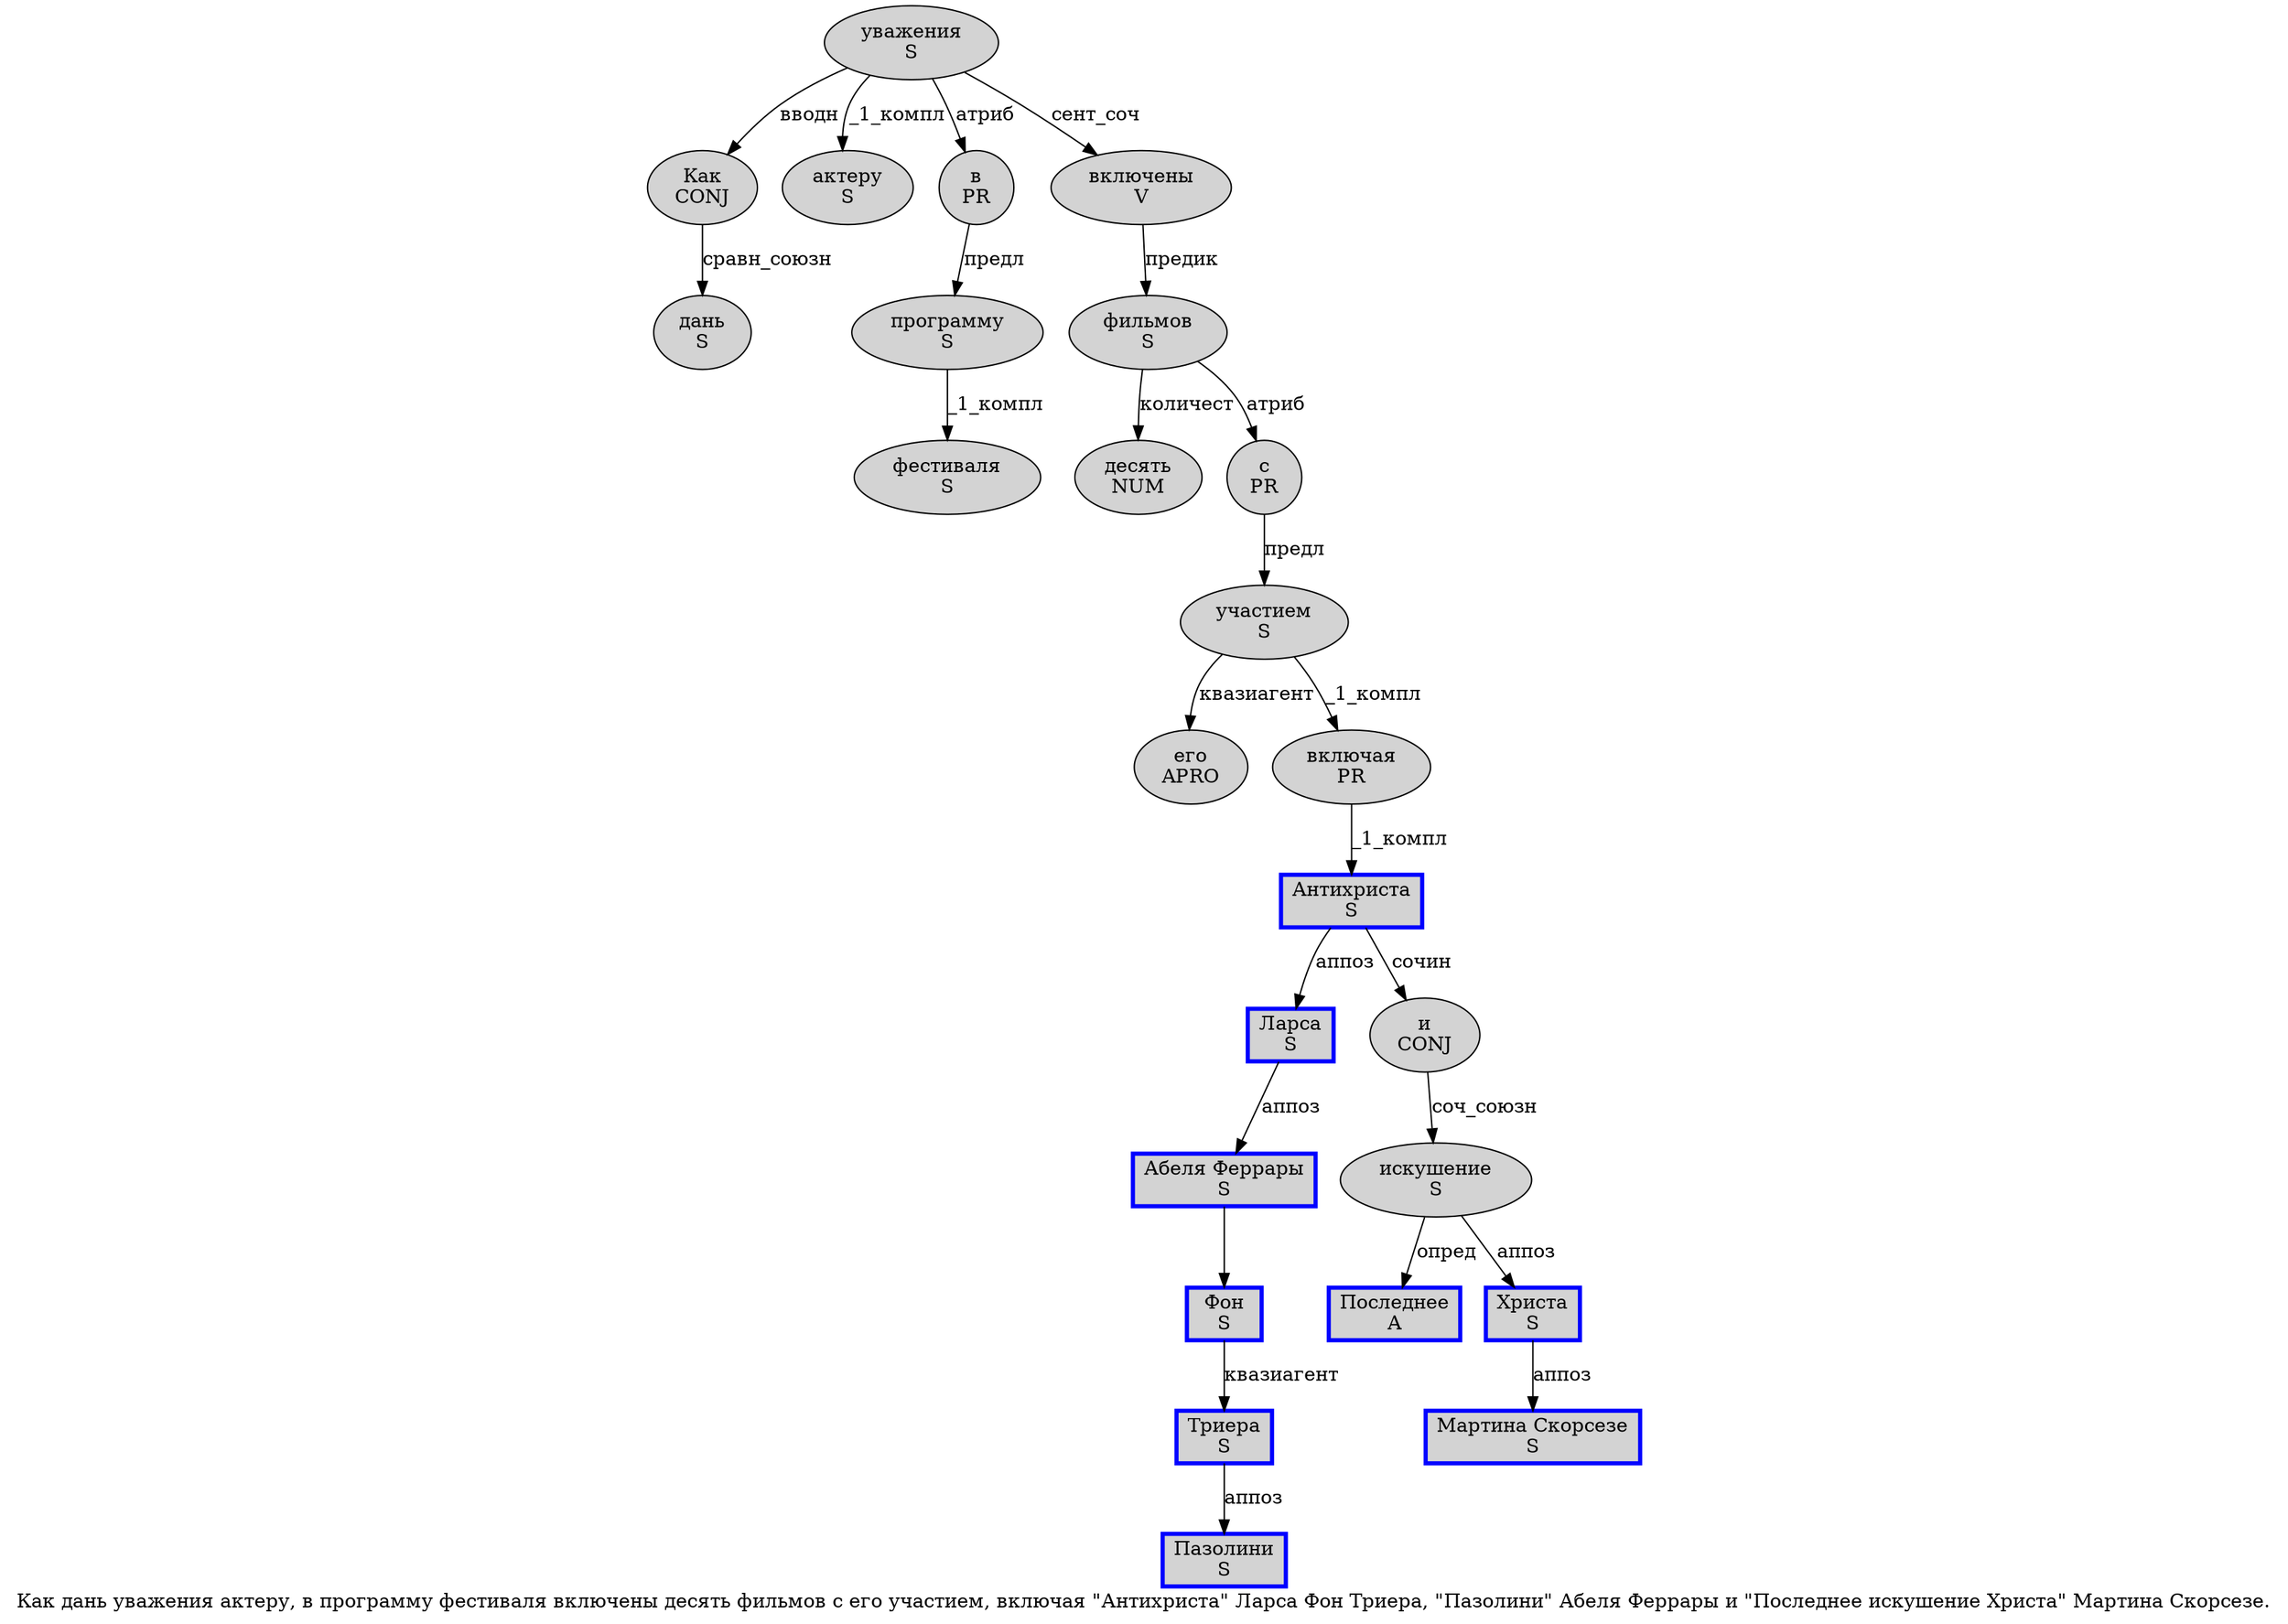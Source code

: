 digraph SENTENCE_917 {
	graph [label="Как дань уважения актеру, в программу фестиваля включены десять фильмов с его участием, включая \"Антихриста\" Ларса Фон Триера, \"Пазолини\" Абеля Феррары и \"Последнее искушение Христа\" Мартина Скорсезе."]
	node [style=filled]
		0 [label="Как
CONJ" color="" fillcolor=lightgray penwidth=1 shape=ellipse]
		1 [label="дань
S" color="" fillcolor=lightgray penwidth=1 shape=ellipse]
		2 [label="уважения
S" color="" fillcolor=lightgray penwidth=1 shape=ellipse]
		3 [label="актеру
S" color="" fillcolor=lightgray penwidth=1 shape=ellipse]
		5 [label="в
PR" color="" fillcolor=lightgray penwidth=1 shape=ellipse]
		6 [label="программу
S" color="" fillcolor=lightgray penwidth=1 shape=ellipse]
		7 [label="фестиваля
S" color="" fillcolor=lightgray penwidth=1 shape=ellipse]
		8 [label="включены
V" color="" fillcolor=lightgray penwidth=1 shape=ellipse]
		9 [label="десять
NUM" color="" fillcolor=lightgray penwidth=1 shape=ellipse]
		10 [label="фильмов
S" color="" fillcolor=lightgray penwidth=1 shape=ellipse]
		11 [label="с
PR" color="" fillcolor=lightgray penwidth=1 shape=ellipse]
		12 [label="его
APRO" color="" fillcolor=lightgray penwidth=1 shape=ellipse]
		13 [label="участием
S" color="" fillcolor=lightgray penwidth=1 shape=ellipse]
		15 [label="включая
PR" color="" fillcolor=lightgray penwidth=1 shape=ellipse]
		17 [label="Антихриста
S" color=blue fillcolor=lightgray penwidth=3 shape=box]
		19 [label="Ларса
S" color=blue fillcolor=lightgray penwidth=3 shape=box]
		20 [label="Фон
S" color=blue fillcolor=lightgray penwidth=3 shape=box]
		21 [label="Триера
S" color=blue fillcolor=lightgray penwidth=3 shape=box]
		24 [label="Пазолини
S" color=blue fillcolor=lightgray penwidth=3 shape=box]
		26 [label="Абеля Феррары
S" color=blue fillcolor=lightgray penwidth=3 shape=box]
		27 [label="и
CONJ" color="" fillcolor=lightgray penwidth=1 shape=ellipse]
		29 [label="Последнее
A" color=blue fillcolor=lightgray penwidth=3 shape=box]
		30 [label="искушение
S" color="" fillcolor=lightgray penwidth=1 shape=ellipse]
		31 [label="Христа
S" color=blue fillcolor=lightgray penwidth=3 shape=box]
		33 [label="Мартина Скорсезе
S" color=blue fillcolor=lightgray penwidth=3 shape=box]
			31 -> 33 [label="аппоз"]
			5 -> 6 [label="предл"]
			10 -> 9 [label="количест"]
			10 -> 11 [label="атриб"]
			27 -> 30 [label="соч_союзн"]
			21 -> 24 [label="аппоз"]
			17 -> 19 [label="аппоз"]
			17 -> 27 [label="сочин"]
			8 -> 10 [label="предик"]
			30 -> 29 [label="опред"]
			30 -> 31 [label="аппоз"]
			6 -> 7 [label="_1_компл"]
			20 -> 21 [label="квазиагент"]
			19 -> 26 [label="аппоз"]
			13 -> 12 [label="квазиагент"]
			13 -> 15 [label="_1_компл"]
			2 -> 0 [label="вводн"]
			2 -> 3 [label="_1_компл"]
			2 -> 5 [label="атриб"]
			2 -> 8 [label="сент_соч"]
			0 -> 1 [label="сравн_союзн"]
			26 -> 20
			11 -> 13 [label="предл"]
			15 -> 17 [label="_1_компл"]
}